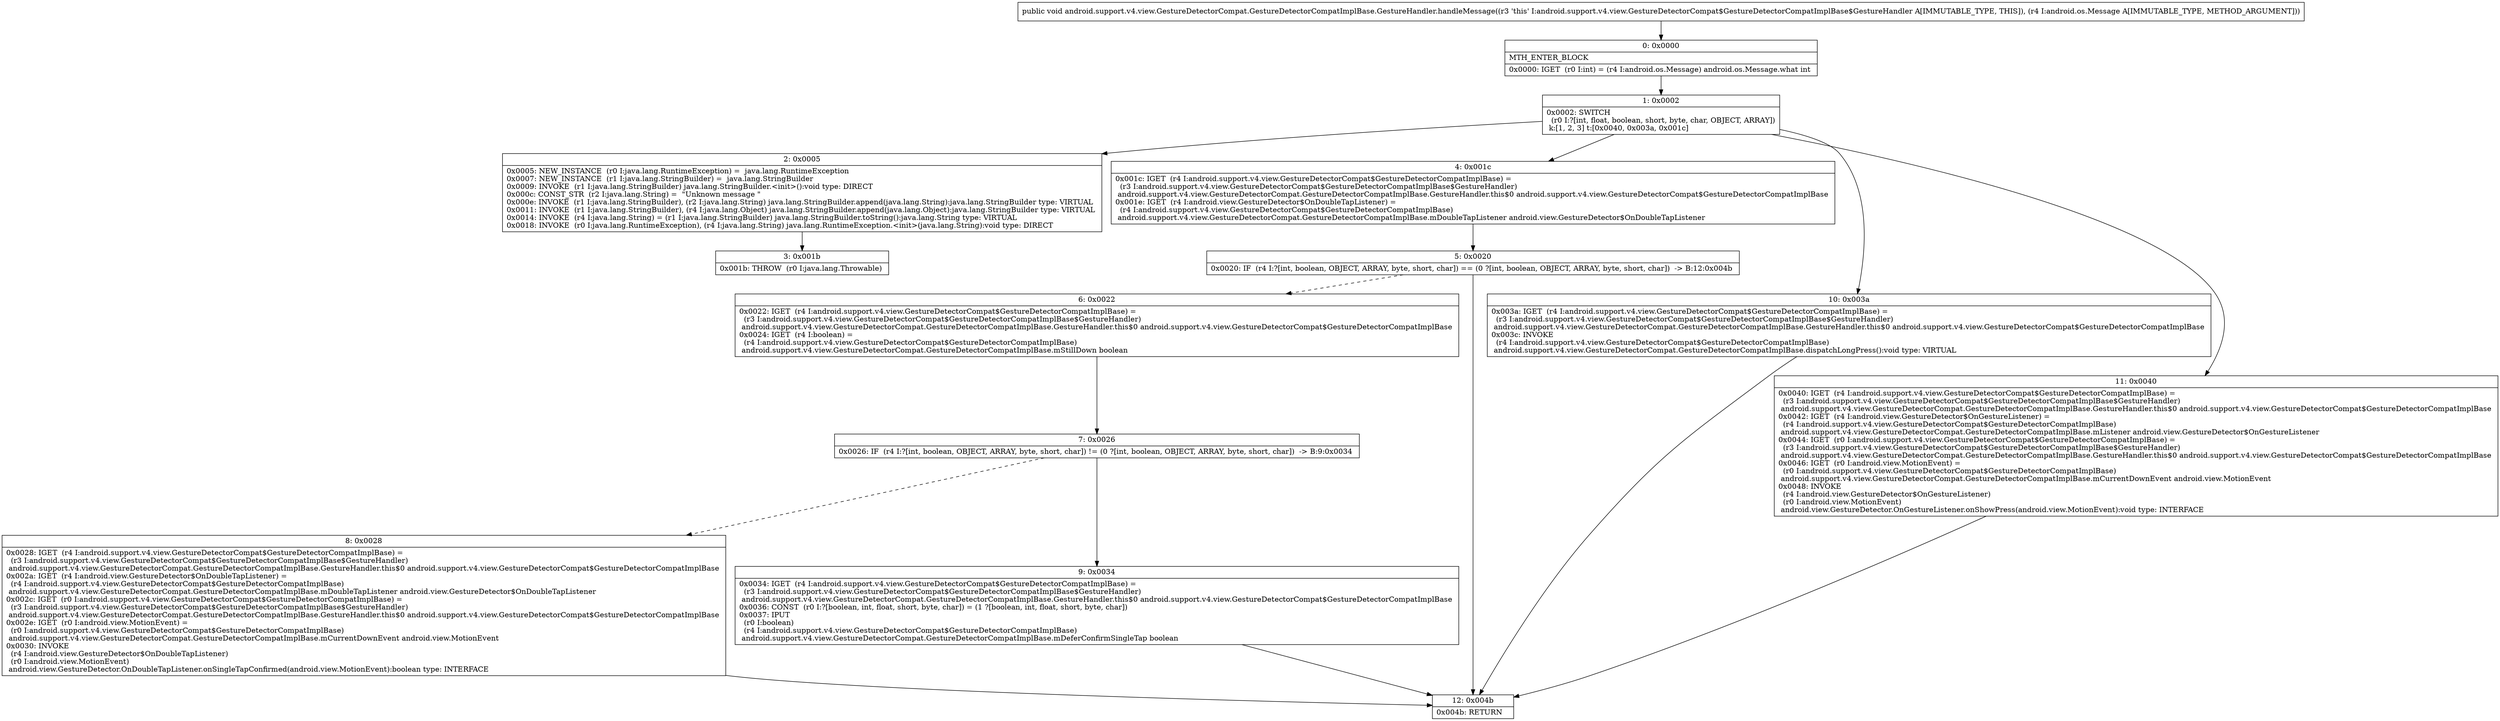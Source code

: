 digraph "CFG forandroid.support.v4.view.GestureDetectorCompat.GestureDetectorCompatImplBase.GestureHandler.handleMessage(Landroid\/os\/Message;)V" {
Node_0 [shape=record,label="{0\:\ 0x0000|MTH_ENTER_BLOCK\l|0x0000: IGET  (r0 I:int) = (r4 I:android.os.Message) android.os.Message.what int \l}"];
Node_1 [shape=record,label="{1\:\ 0x0002|0x0002: SWITCH  \l  (r0 I:?[int, float, boolean, short, byte, char, OBJECT, ARRAY])\l k:[1, 2, 3] t:[0x0040, 0x003a, 0x001c] \l}"];
Node_2 [shape=record,label="{2\:\ 0x0005|0x0005: NEW_INSTANCE  (r0 I:java.lang.RuntimeException) =  java.lang.RuntimeException \l0x0007: NEW_INSTANCE  (r1 I:java.lang.StringBuilder) =  java.lang.StringBuilder \l0x0009: INVOKE  (r1 I:java.lang.StringBuilder) java.lang.StringBuilder.\<init\>():void type: DIRECT \l0x000c: CONST_STR  (r2 I:java.lang.String) =  \"Unknown message \" \l0x000e: INVOKE  (r1 I:java.lang.StringBuilder), (r2 I:java.lang.String) java.lang.StringBuilder.append(java.lang.String):java.lang.StringBuilder type: VIRTUAL \l0x0011: INVOKE  (r1 I:java.lang.StringBuilder), (r4 I:java.lang.Object) java.lang.StringBuilder.append(java.lang.Object):java.lang.StringBuilder type: VIRTUAL \l0x0014: INVOKE  (r4 I:java.lang.String) = (r1 I:java.lang.StringBuilder) java.lang.StringBuilder.toString():java.lang.String type: VIRTUAL \l0x0018: INVOKE  (r0 I:java.lang.RuntimeException), (r4 I:java.lang.String) java.lang.RuntimeException.\<init\>(java.lang.String):void type: DIRECT \l}"];
Node_3 [shape=record,label="{3\:\ 0x001b|0x001b: THROW  (r0 I:java.lang.Throwable) \l}"];
Node_4 [shape=record,label="{4\:\ 0x001c|0x001c: IGET  (r4 I:android.support.v4.view.GestureDetectorCompat$GestureDetectorCompatImplBase) = \l  (r3 I:android.support.v4.view.GestureDetectorCompat$GestureDetectorCompatImplBase$GestureHandler)\l android.support.v4.view.GestureDetectorCompat.GestureDetectorCompatImplBase.GestureHandler.this$0 android.support.v4.view.GestureDetectorCompat$GestureDetectorCompatImplBase \l0x001e: IGET  (r4 I:android.view.GestureDetector$OnDoubleTapListener) = \l  (r4 I:android.support.v4.view.GestureDetectorCompat$GestureDetectorCompatImplBase)\l android.support.v4.view.GestureDetectorCompat.GestureDetectorCompatImplBase.mDoubleTapListener android.view.GestureDetector$OnDoubleTapListener \l}"];
Node_5 [shape=record,label="{5\:\ 0x0020|0x0020: IF  (r4 I:?[int, boolean, OBJECT, ARRAY, byte, short, char]) == (0 ?[int, boolean, OBJECT, ARRAY, byte, short, char])  \-\> B:12:0x004b \l}"];
Node_6 [shape=record,label="{6\:\ 0x0022|0x0022: IGET  (r4 I:android.support.v4.view.GestureDetectorCompat$GestureDetectorCompatImplBase) = \l  (r3 I:android.support.v4.view.GestureDetectorCompat$GestureDetectorCompatImplBase$GestureHandler)\l android.support.v4.view.GestureDetectorCompat.GestureDetectorCompatImplBase.GestureHandler.this$0 android.support.v4.view.GestureDetectorCompat$GestureDetectorCompatImplBase \l0x0024: IGET  (r4 I:boolean) = \l  (r4 I:android.support.v4.view.GestureDetectorCompat$GestureDetectorCompatImplBase)\l android.support.v4.view.GestureDetectorCompat.GestureDetectorCompatImplBase.mStillDown boolean \l}"];
Node_7 [shape=record,label="{7\:\ 0x0026|0x0026: IF  (r4 I:?[int, boolean, OBJECT, ARRAY, byte, short, char]) != (0 ?[int, boolean, OBJECT, ARRAY, byte, short, char])  \-\> B:9:0x0034 \l}"];
Node_8 [shape=record,label="{8\:\ 0x0028|0x0028: IGET  (r4 I:android.support.v4.view.GestureDetectorCompat$GestureDetectorCompatImplBase) = \l  (r3 I:android.support.v4.view.GestureDetectorCompat$GestureDetectorCompatImplBase$GestureHandler)\l android.support.v4.view.GestureDetectorCompat.GestureDetectorCompatImplBase.GestureHandler.this$0 android.support.v4.view.GestureDetectorCompat$GestureDetectorCompatImplBase \l0x002a: IGET  (r4 I:android.view.GestureDetector$OnDoubleTapListener) = \l  (r4 I:android.support.v4.view.GestureDetectorCompat$GestureDetectorCompatImplBase)\l android.support.v4.view.GestureDetectorCompat.GestureDetectorCompatImplBase.mDoubleTapListener android.view.GestureDetector$OnDoubleTapListener \l0x002c: IGET  (r0 I:android.support.v4.view.GestureDetectorCompat$GestureDetectorCompatImplBase) = \l  (r3 I:android.support.v4.view.GestureDetectorCompat$GestureDetectorCompatImplBase$GestureHandler)\l android.support.v4.view.GestureDetectorCompat.GestureDetectorCompatImplBase.GestureHandler.this$0 android.support.v4.view.GestureDetectorCompat$GestureDetectorCompatImplBase \l0x002e: IGET  (r0 I:android.view.MotionEvent) = \l  (r0 I:android.support.v4.view.GestureDetectorCompat$GestureDetectorCompatImplBase)\l android.support.v4.view.GestureDetectorCompat.GestureDetectorCompatImplBase.mCurrentDownEvent android.view.MotionEvent \l0x0030: INVOKE  \l  (r4 I:android.view.GestureDetector$OnDoubleTapListener)\l  (r0 I:android.view.MotionEvent)\l android.view.GestureDetector.OnDoubleTapListener.onSingleTapConfirmed(android.view.MotionEvent):boolean type: INTERFACE \l}"];
Node_9 [shape=record,label="{9\:\ 0x0034|0x0034: IGET  (r4 I:android.support.v4.view.GestureDetectorCompat$GestureDetectorCompatImplBase) = \l  (r3 I:android.support.v4.view.GestureDetectorCompat$GestureDetectorCompatImplBase$GestureHandler)\l android.support.v4.view.GestureDetectorCompat.GestureDetectorCompatImplBase.GestureHandler.this$0 android.support.v4.view.GestureDetectorCompat$GestureDetectorCompatImplBase \l0x0036: CONST  (r0 I:?[boolean, int, float, short, byte, char]) = (1 ?[boolean, int, float, short, byte, char]) \l0x0037: IPUT  \l  (r0 I:boolean)\l  (r4 I:android.support.v4.view.GestureDetectorCompat$GestureDetectorCompatImplBase)\l android.support.v4.view.GestureDetectorCompat.GestureDetectorCompatImplBase.mDeferConfirmSingleTap boolean \l}"];
Node_10 [shape=record,label="{10\:\ 0x003a|0x003a: IGET  (r4 I:android.support.v4.view.GestureDetectorCompat$GestureDetectorCompatImplBase) = \l  (r3 I:android.support.v4.view.GestureDetectorCompat$GestureDetectorCompatImplBase$GestureHandler)\l android.support.v4.view.GestureDetectorCompat.GestureDetectorCompatImplBase.GestureHandler.this$0 android.support.v4.view.GestureDetectorCompat$GestureDetectorCompatImplBase \l0x003c: INVOKE  \l  (r4 I:android.support.v4.view.GestureDetectorCompat$GestureDetectorCompatImplBase)\l android.support.v4.view.GestureDetectorCompat.GestureDetectorCompatImplBase.dispatchLongPress():void type: VIRTUAL \l}"];
Node_11 [shape=record,label="{11\:\ 0x0040|0x0040: IGET  (r4 I:android.support.v4.view.GestureDetectorCompat$GestureDetectorCompatImplBase) = \l  (r3 I:android.support.v4.view.GestureDetectorCompat$GestureDetectorCompatImplBase$GestureHandler)\l android.support.v4.view.GestureDetectorCompat.GestureDetectorCompatImplBase.GestureHandler.this$0 android.support.v4.view.GestureDetectorCompat$GestureDetectorCompatImplBase \l0x0042: IGET  (r4 I:android.view.GestureDetector$OnGestureListener) = \l  (r4 I:android.support.v4.view.GestureDetectorCompat$GestureDetectorCompatImplBase)\l android.support.v4.view.GestureDetectorCompat.GestureDetectorCompatImplBase.mListener android.view.GestureDetector$OnGestureListener \l0x0044: IGET  (r0 I:android.support.v4.view.GestureDetectorCompat$GestureDetectorCompatImplBase) = \l  (r3 I:android.support.v4.view.GestureDetectorCompat$GestureDetectorCompatImplBase$GestureHandler)\l android.support.v4.view.GestureDetectorCompat.GestureDetectorCompatImplBase.GestureHandler.this$0 android.support.v4.view.GestureDetectorCompat$GestureDetectorCompatImplBase \l0x0046: IGET  (r0 I:android.view.MotionEvent) = \l  (r0 I:android.support.v4.view.GestureDetectorCompat$GestureDetectorCompatImplBase)\l android.support.v4.view.GestureDetectorCompat.GestureDetectorCompatImplBase.mCurrentDownEvent android.view.MotionEvent \l0x0048: INVOKE  \l  (r4 I:android.view.GestureDetector$OnGestureListener)\l  (r0 I:android.view.MotionEvent)\l android.view.GestureDetector.OnGestureListener.onShowPress(android.view.MotionEvent):void type: INTERFACE \l}"];
Node_12 [shape=record,label="{12\:\ 0x004b|0x004b: RETURN   \l}"];
MethodNode[shape=record,label="{public void android.support.v4.view.GestureDetectorCompat.GestureDetectorCompatImplBase.GestureHandler.handleMessage((r3 'this' I:android.support.v4.view.GestureDetectorCompat$GestureDetectorCompatImplBase$GestureHandler A[IMMUTABLE_TYPE, THIS]), (r4 I:android.os.Message A[IMMUTABLE_TYPE, METHOD_ARGUMENT])) }"];
MethodNode -> Node_0;
Node_0 -> Node_1;
Node_1 -> Node_2;
Node_1 -> Node_4;
Node_1 -> Node_10;
Node_1 -> Node_11;
Node_2 -> Node_3;
Node_4 -> Node_5;
Node_5 -> Node_6[style=dashed];
Node_5 -> Node_12;
Node_6 -> Node_7;
Node_7 -> Node_8[style=dashed];
Node_7 -> Node_9;
Node_8 -> Node_12;
Node_9 -> Node_12;
Node_10 -> Node_12;
Node_11 -> Node_12;
}

